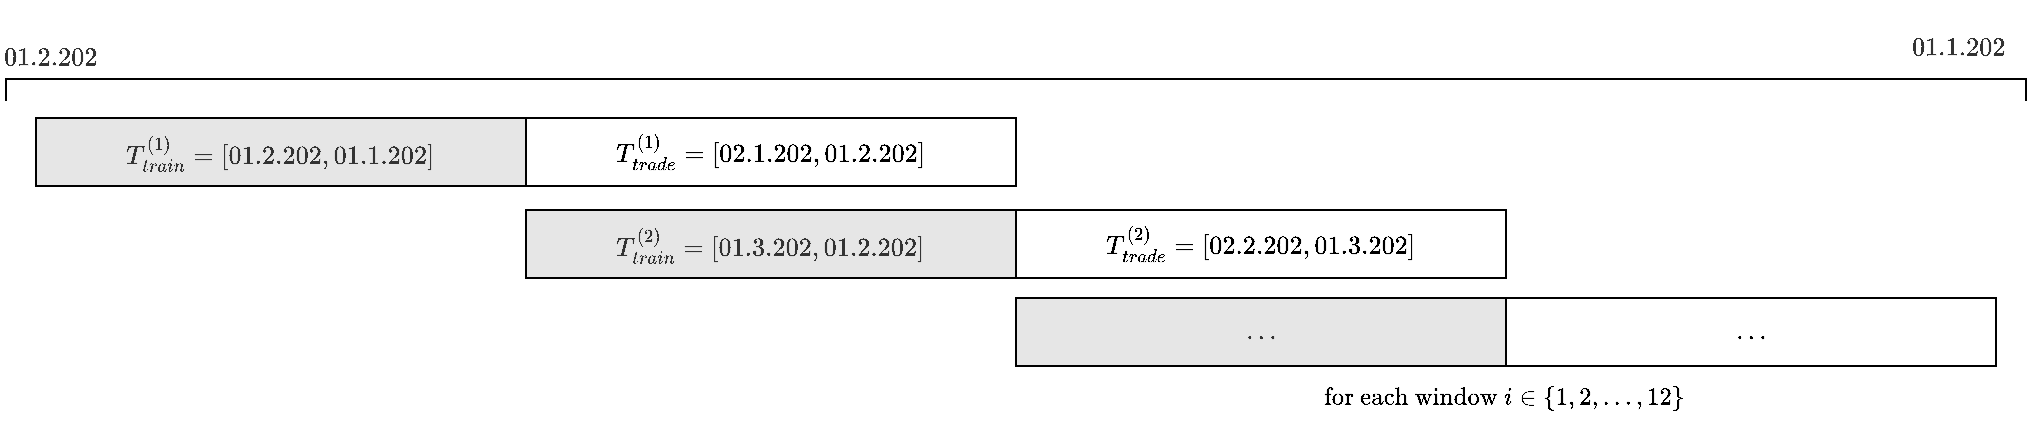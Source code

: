 <mxfile version="26.0.16">
  <diagram name="Page-1" id="SYUtEcty2NEtncyXz6a1">
    <mxGraphModel dx="1491" dy="1174" grid="1" gridSize="10" guides="1" tooltips="1" connect="1" arrows="1" fold="1" page="1" pageScale="1" pageWidth="850" pageHeight="1100" math="1" shadow="0">
      <root>
        <mxCell id="0" />
        <mxCell id="1" parent="0" />
        <mxCell id="SzgyhsBo_j-j_yWk0F64-17" value="" style="strokeWidth=1;html=1;shape=mxgraph.flowchart.annotation_1;align=left;pointerEvents=1;rotation=90;" parent="1" vertex="1">
          <mxGeometry x="348.5" y="-130" width="11" height="1010" as="geometry" />
        </mxCell>
        <mxCell id="SzgyhsBo_j-j_yWk0F64-18" value="&lt;span style=&quot;color: rgb(51, 51, 51); font-family: Helvetica; font-size: 11px; font-style: normal; font-variant-ligatures: normal; font-variant-caps: normal; font-weight: 400; letter-spacing: normal; orphans: 2; text-align: center; text-indent: 0px; text-transform: none; widows: 2; word-spacing: 0px; -webkit-text-stroke-width: 0px; white-space: normal; background-color: rgb(251, 251, 251); text-decoration-thickness: initial; text-decoration-style: initial; text-decoration-color: initial; display: inline !important; float: none;&quot;&gt;$$ 01.2.202 $$&lt;/span&gt;" style="text;whiteSpace=wrap;html=1;fontFamily=Helvetica;fontSize=12;fontColor=default;" parent="1" vertex="1">
          <mxGeometry x="-154" y="335" width="60" height="20" as="geometry" />
        </mxCell>
        <mxCell id="SzgyhsBo_j-j_yWk0F64-20" value="&lt;span style=&quot;color: rgb(51, 51, 51); font-family: Helvetica; font-size: 11px; font-style: normal; font-variant-ligatures: normal; font-variant-caps: normal; font-weight: 400; letter-spacing: normal; orphans: 2; text-align: center; text-indent: 0px; text-transform: none; widows: 2; word-spacing: 0px; -webkit-text-stroke-width: 0px; white-space: normal; background-color: rgb(251, 251, 251); text-decoration-thickness: initial; text-decoration-style: initial; text-decoration-color: initial; display: inline !important; float: none;&quot;&gt;$$ 01.1.202 $$&lt;/span&gt;" style="text;whiteSpace=wrap;html=1;fontFamily=Helvetica;fontSize=12;fontColor=default;" parent="1" vertex="1">
          <mxGeometry x="800" y="330" width="60" height="20" as="geometry" />
        </mxCell>
        <mxCell id="SzgyhsBo_j-j_yWk0F64-1" value="$$ T_{train}^{(1)} = [01.2.202, 01.1.202] $$" style="rounded=0;whiteSpace=wrap;html=1;fontSize=11;fillColor=#E6E6E6;strokeColor=default;fontColor=#333333;strokeWidth=1;" parent="1" vertex="1">
          <mxGeometry x="-136" y="389" width="245" height="34" as="geometry" />
        </mxCell>
        <mxCell id="SzgyhsBo_j-j_yWk0F64-3" value="$$T_{trade}^{(1)} = [02.1.202, 01.2.202]$$" style="rounded=0;whiteSpace=wrap;html=1;fontSize=11;fillColor=none;strokeColor=default;strokeWidth=1;" parent="1" vertex="1">
          <mxGeometry x="109" y="389" width="245" height="34" as="geometry" />
        </mxCell>
        <mxCell id="SzgyhsBo_j-j_yWk0F64-5" value="$$T_{trade}^{(2)} = [02.2.202, 01.3.202]$$" style="rounded=0;whiteSpace=wrap;html=1;fontSize=11;fillColor=none;strokeColor=default;strokeWidth=1;" parent="1" vertex="1">
          <mxGeometry x="354" y="435" width="245" height="34" as="geometry" />
        </mxCell>
        <mxCell id="SzgyhsBo_j-j_yWk0F64-6" value="$$ T_{train}^{(2)} = [01.3.202, 01.2.202] $$" style="rounded=0;whiteSpace=wrap;html=1;fontSize=11;fillColor=#E6E6E6;strokeColor=default;fontColor=#333333;strokeWidth=1;" parent="1" vertex="1">
          <mxGeometry x="109" y="435" width="245" height="34" as="geometry" />
        </mxCell>
        <mxCell id="SzgyhsBo_j-j_yWk0F64-7" value="$$ ... $$" style="rounded=0;whiteSpace=wrap;html=1;fontSize=11;fillColor=none;strokeColor=default;strokeWidth=1;" parent="1" vertex="1">
          <mxGeometry x="599" y="479" width="245" height="34" as="geometry" />
        </mxCell>
        <mxCell id="SzgyhsBo_j-j_yWk0F64-8" value="$$ ... $$" style="rounded=0;whiteSpace=wrap;html=1;fontSize=11;fillColor=#E6E6E6;strokeColor=default;fontColor=#333333;strokeWidth=1;" parent="1" vertex="1">
          <mxGeometry x="354" y="479" width="245" height="34" as="geometry" />
        </mxCell>
        <mxCell id="SzgyhsBo_j-j_yWk0F64-22" value="$$ \text{for each window}\ i \in \{1, 2, ..., 12\}$$" style="text;html=1;align=center;verticalAlign=middle;whiteSpace=wrap;rounded=0;fontFamily=Georgia;fontStyle=2" parent="1" vertex="1">
          <mxGeometry x="352" y="513" width="492" height="30" as="geometry" />
        </mxCell>
      </root>
    </mxGraphModel>
  </diagram>
</mxfile>
